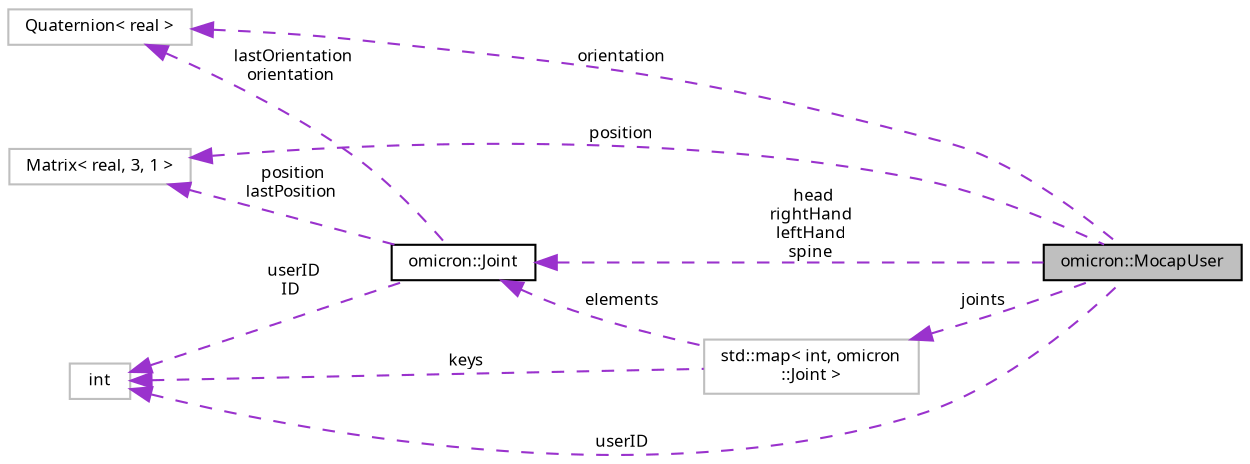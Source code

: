 digraph "omicron::MocapUser"
{
  bgcolor="transparent";
  edge [fontname="FreeSans.ttf",fontsize="8",labelfontname="FreeSans.ttf",labelfontsize="8"];
  node [fontname="FreeSans.ttf",fontsize="8",shape=record];
  rankdir="LR";
  Node1 [label="omicron::MocapUser",height=0.2,width=0.4,color="black", fillcolor="grey75", style="filled" fontcolor="black"];
  Node2 -> Node1 [dir="back",color="darkorchid3",fontsize="8",style="dashed",label=" orientation" ,fontname="FreeSans.ttf"];
  Node2 [label="Quaternion\< real \>",height=0.2,width=0.4,color="grey75"];
  Node3 -> Node1 [dir="back",color="darkorchid3",fontsize="8",style="dashed",label=" head\nrightHand\nleftHand\nspine" ,fontname="FreeSans.ttf"];
  Node3 [label="omicron::Joint",height=0.2,width=0.4,color="black",URL="$structomicron_1_1_joint.html"];
  Node2 -> Node3 [dir="back",color="darkorchid3",fontsize="8",style="dashed",label=" lastOrientation\norientation" ,fontname="FreeSans.ttf"];
  Node4 -> Node3 [dir="back",color="darkorchid3",fontsize="8",style="dashed",label=" position\nlastPosition" ,fontname="FreeSans.ttf"];
  Node4 [label="Matrix\< real, 3, 1 \>",height=0.2,width=0.4,color="grey75"];
  Node5 -> Node3 [dir="back",color="darkorchid3",fontsize="8",style="dashed",label=" userID\nID" ,fontname="FreeSans.ttf"];
  Node5 [label="int",height=0.2,width=0.4,color="grey75"];
  Node6 -> Node1 [dir="back",color="darkorchid3",fontsize="8",style="dashed",label=" joints" ,fontname="FreeSans.ttf"];
  Node6 [label="std::map\< int, omicron\l::Joint \>",height=0.2,width=0.4,color="grey75"];
  Node3 -> Node6 [dir="back",color="darkorchid3",fontsize="8",style="dashed",label=" elements" ,fontname="FreeSans.ttf"];
  Node5 -> Node6 [dir="back",color="darkorchid3",fontsize="8",style="dashed",label=" keys" ,fontname="FreeSans.ttf"];
  Node4 -> Node1 [dir="back",color="darkorchid3",fontsize="8",style="dashed",label=" position" ,fontname="FreeSans.ttf"];
  Node5 -> Node1 [dir="back",color="darkorchid3",fontsize="8",style="dashed",label=" userID" ,fontname="FreeSans.ttf"];
}
